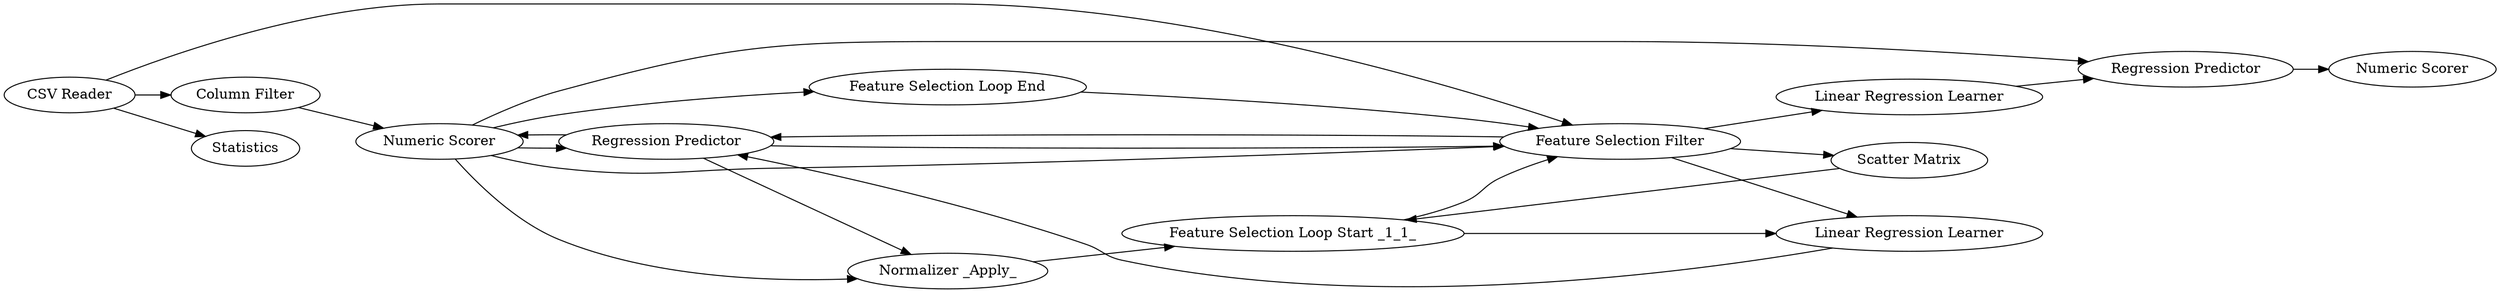digraph {
	13 -> 15
	8 -> 9
	7 -> 11
	10 -> 3
	11 -> 3
	8 -> 3
	2 -> 3
	3 -> 10
	1 -> 17
	4 -> 8
	11 -> 12
	10 -> 11
	10 -> 12
	3 -> 9
	16 -> 13
	11 -> 2
	12 -> 8
	1 -> 7
	11 -> 10
	3 -> 4
	3 -> 16
	9 -> 10
	11 -> 13
	1 -> 3
	16 [label="Linear Regression Learner"]
	13 [label="Regression Predictor"]
	1 [label="CSV Reader"]
	7 [label="Column Filter"]
	9 [label="Linear Regression Learner"]
	11 [label="Numeric Scorer"]
	4 [label="Scatter Matrix"]
	8 [label="Feature Selection Loop Start _1_1_"]
	15 [label="Numeric Scorer"]
	12 [label="Normalizer _Apply_"]
	17 [label=Statistics]
	3 [label="Feature Selection Filter"]
	2 [label="Feature Selection Loop End"]
	10 [label="Regression Predictor"]
	rankdir=LR
}
